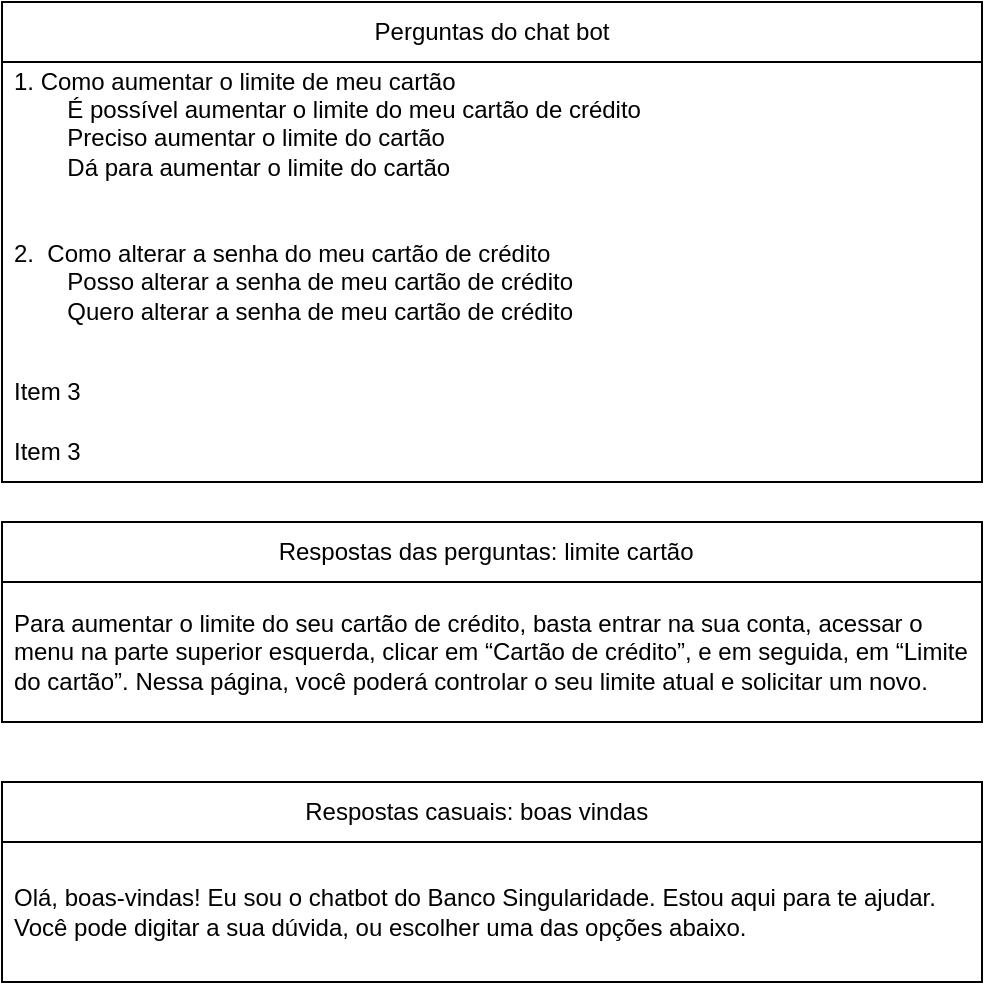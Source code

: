 <mxfile version="21.3.7" type="github" pages="2">
  <diagram id="GUX40heKUBaEWK7nCxiy" name="Perguntas e respostas">
    <mxGraphModel dx="608" dy="333" grid="1" gridSize="10" guides="1" tooltips="1" connect="1" arrows="1" fold="1" page="1" pageScale="1" pageWidth="827" pageHeight="1169" math="0" shadow="0">
      <root>
        <mxCell id="0" />
        <mxCell id="1" parent="0" />
        <mxCell id="i83-AQu1W_cGXnEDAhqG-2" value="Perguntas do chat bot" style="swimlane;fontStyle=0;childLayout=stackLayout;horizontal=1;startSize=30;horizontalStack=0;resizeParent=1;resizeParentMax=0;resizeLast=0;collapsible=1;marginBottom=0;whiteSpace=wrap;html=1;" vertex="1" parent="1">
          <mxGeometry x="60" y="30" width="490" height="240" as="geometry" />
        </mxCell>
        <mxCell id="i83-AQu1W_cGXnEDAhqG-3" value="1. Como aumentar o limite de meu cartão&lt;br&gt;&lt;span style=&quot;white-space: pre;&quot;&gt;&#x9;&lt;/span&gt;É possível aumentar o limite do meu cartão de crédito&lt;br&gt;&lt;span style=&quot;white-space: pre;&quot;&gt;&#x9;&lt;/span&gt;Preciso aumentar o limite do cartão&lt;br&gt;&lt;span style=&quot;white-space: pre;&quot;&gt;&#x9;&lt;/span&gt;Dá para aumentar o limite do cartão&lt;br&gt;&lt;br&gt;&lt;br&gt;" style="text;strokeColor=none;fillColor=none;align=left;verticalAlign=middle;spacingLeft=4;spacingRight=4;overflow=hidden;points=[[0,0.5],[1,0.5]];portConstraint=eastwest;rotatable=0;whiteSpace=wrap;html=1;" vertex="1" parent="i83-AQu1W_cGXnEDAhqG-2">
          <mxGeometry y="30" width="490" height="70" as="geometry" />
        </mxCell>
        <mxCell id="i83-AQu1W_cGXnEDAhqG-4" value="2.&amp;nbsp; Como alterar a senha do meu cartão de crédito&lt;br&gt;&lt;span style=&quot;white-space: pre;&quot;&gt;&#x9;&lt;/span&gt;Posso alterar a senha de meu cartão de crédito&lt;br&gt;&lt;span style=&quot;white-space: pre;&quot;&gt;&#x9;&lt;/span&gt;Quero alterar a senha de meu cartão de crédito" style="text;strokeColor=none;fillColor=none;align=left;verticalAlign=middle;spacingLeft=4;spacingRight=4;overflow=hidden;points=[[0,0.5],[1,0.5]];portConstraint=eastwest;rotatable=0;whiteSpace=wrap;html=1;" vertex="1" parent="i83-AQu1W_cGXnEDAhqG-2">
          <mxGeometry y="100" width="490" height="80" as="geometry" />
        </mxCell>
        <mxCell id="i83-AQu1W_cGXnEDAhqG-5" value="Item 3" style="text;strokeColor=none;fillColor=none;align=left;verticalAlign=middle;spacingLeft=4;spacingRight=4;overflow=hidden;points=[[0,0.5],[1,0.5]];portConstraint=eastwest;rotatable=0;whiteSpace=wrap;html=1;" vertex="1" parent="i83-AQu1W_cGXnEDAhqG-2">
          <mxGeometry y="180" width="490" height="30" as="geometry" />
        </mxCell>
        <mxCell id="i83-AQu1W_cGXnEDAhqG-6" value="Item 3" style="text;strokeColor=none;fillColor=none;align=left;verticalAlign=middle;spacingLeft=4;spacingRight=4;overflow=hidden;points=[[0,0.5],[1,0.5]];portConstraint=eastwest;rotatable=0;whiteSpace=wrap;html=1;" vertex="1" parent="i83-AQu1W_cGXnEDAhqG-2">
          <mxGeometry y="210" width="490" height="30" as="geometry" />
        </mxCell>
        <mxCell id="i83-AQu1W_cGXnEDAhqG-7" value="Respostas das perguntas: limite cartão&lt;span style=&quot;white-space: pre;&quot;&gt;&#x9;&lt;/span&gt;" style="swimlane;fontStyle=0;childLayout=stackLayout;horizontal=1;startSize=30;horizontalStack=0;resizeParent=1;resizeParentMax=0;resizeLast=0;collapsible=1;marginBottom=0;whiteSpace=wrap;html=1;" vertex="1" parent="1">
          <mxGeometry x="60" y="290" width="490" height="100" as="geometry" />
        </mxCell>
        <mxCell id="i83-AQu1W_cGXnEDAhqG-8" value="Para aumentar o limite do seu cartão de crédito, basta entrar na sua conta, acessar o menu na parte superior esquerda, clicar em “Cartão de crédito”, e em seguida, em “Limite do cartão”. Nessa página, você poderá controlar o seu limite atual e solicitar um novo." style="text;strokeColor=none;fillColor=none;align=left;verticalAlign=middle;spacingLeft=4;spacingRight=4;overflow=hidden;points=[[0,0.5],[1,0.5]];portConstraint=eastwest;rotatable=0;whiteSpace=wrap;html=1;" vertex="1" parent="i83-AQu1W_cGXnEDAhqG-7">
          <mxGeometry y="30" width="490" height="70" as="geometry" />
        </mxCell>
        <mxCell id="i83-AQu1W_cGXnEDAhqG-12" value="Respostas casuais: boas vindas&lt;span style=&quot;white-space: pre;&quot;&gt;&#x9;&lt;/span&gt;" style="swimlane;fontStyle=0;childLayout=stackLayout;horizontal=1;startSize=30;horizontalStack=0;resizeParent=1;resizeParentMax=0;resizeLast=0;collapsible=1;marginBottom=0;whiteSpace=wrap;html=1;" vertex="1" parent="1">
          <mxGeometry x="60" y="420" width="490" height="100" as="geometry" />
        </mxCell>
        <mxCell id="i83-AQu1W_cGXnEDAhqG-13" value="Olá, boas-vindas! Eu sou o chatbot do Banco Singularidade. Estou aqui para te ajudar. Você pode digitar a sua dúvida, ou escolher uma das opções abaixo." style="text;strokeColor=none;fillColor=none;align=left;verticalAlign=middle;spacingLeft=4;spacingRight=4;overflow=hidden;points=[[0,0.5],[1,0.5]];portConstraint=eastwest;rotatable=0;whiteSpace=wrap;html=1;" vertex="1" parent="i83-AQu1W_cGXnEDAhqG-12">
          <mxGeometry y="30" width="490" height="70" as="geometry" />
        </mxCell>
      </root>
    </mxGraphModel>
  </diagram>
  <diagram name="intenção e entidades" id="c7558073-3199-34d8-9f00-42111426c3f3">
    <mxGraphModel dx="1434" dy="333" grid="1" gridSize="10" guides="1" tooltips="1" connect="1" arrows="1" fold="1" page="1" pageScale="1" pageWidth="826" pageHeight="1169" background="none" math="0" shadow="0">
      <root>
        <mxCell id="0" />
        <mxCell id="1" parent="0" />
        <mxCell id="VL0ZfdFCA3tK70g8sOQA-100" value="PALAVRA CHAVE: CARTÃO DE CRÉDITO&lt;span style=&quot;white-space: pre;&quot;&gt;&#x9;&lt;/span&gt;" style="swimlane;whiteSpace=wrap;html=1;" parent="1" vertex="1">
          <mxGeometry x="-40" y="10" width="360" height="215" as="geometry" />
        </mxCell>
        <mxCell id="VL0ZfdFCA3tK70g8sOQA-104" value="&lt;div style=&quot;text-align: left;&quot;&gt;&lt;span style=&quot;background-color: initial;&quot;&gt;&lt;b&gt;aumentar &lt;/b&gt;limite cartão&lt;/span&gt;&lt;/div&gt;&lt;div style=&quot;text-align: left;&quot;&gt;&lt;span style=&quot;background-color: initial;&quot;&gt;aumentar limite do cartão&lt;/span&gt;&lt;/div&gt;&lt;div style=&quot;text-align: left;&quot;&gt;&lt;span style=&quot;background-color: initial;&quot;&gt;aumentar limite do cartão de crédito&lt;/span&gt;&lt;/div&gt;&lt;div style=&quot;text-align: left;&quot;&gt;&lt;span style=&quot;background-color: initial;&quot;&gt;aumentar o limite&lt;/span&gt;&lt;/div&gt;&lt;div style=&quot;&quot;&gt;&lt;div style=&quot;text-align: left;&quot;&gt;&lt;span style=&quot;background-color: initial; color: rgb(255, 255, 255); margin: 0px; padding: 0px; box-sizing: border-box;&quot;&gt;&lt;b&gt;Como&lt;/b&gt;&lt;/span&gt;&lt;span style=&quot;background-color: initial; color: rgb(255, 255, 255);&quot;&gt;&amp;nbsp;aumentar o limite do meu cartão de crédito&lt;/span&gt;&lt;/div&gt;&lt;span style=&quot;color: rgb(255, 255, 255); background-color: initial; margin: 0px; padding: 0px; box-sizing: border-box;&quot;&gt;&lt;div style=&quot;text-align: left;&quot;&gt;&lt;span style=&quot;background-color: initial; margin: 0px; padding: 0px; box-sizing: border-box;&quot;&gt;&lt;b&gt;É possível&lt;/b&gt;&lt;/span&gt;&lt;span style=&quot;background-color: initial;&quot;&gt;&amp;nbsp;aumentar o limite do meu cartão de crédito?&lt;/span&gt;&lt;/div&gt;&lt;/span&gt;&lt;span style=&quot;color: rgb(255, 255, 255); background-color: initial; margin: 0px; padding: 0px; box-sizing: border-box;&quot;&gt;&lt;div style=&quot;text-align: left;&quot;&gt;&lt;span style=&quot;background-color: initial; margin: 0px; padding: 0px; box-sizing: border-box;&quot;&gt;&lt;b&gt;Preciso&lt;/b&gt;&lt;/span&gt;&lt;span style=&quot;background-color: initial;&quot;&gt;&lt;b&gt;&amp;nbsp;&lt;/b&gt;aumentar o limite do meu cartão de crédito&lt;/span&gt;&lt;/div&gt;&lt;/span&gt;&lt;span style=&quot;color: rgb(255, 255, 255); background-color: initial; margin: 0px; padding: 0px; box-sizing: border-box;&quot;&gt;&lt;div style=&quot;text-align: left;&quot;&gt;&lt;span style=&quot;background-color: initial; margin: 0px; padding: 0px; box-sizing: border-box;&quot;&gt;&lt;b&gt;Da para&lt;/b&gt;&lt;/span&gt;&lt;span style=&quot;background-color: initial;&quot;&gt;&amp;nbsp;aumentar o limite do cartão de crédito?&lt;/span&gt;&lt;/div&gt;&lt;/span&gt;&lt;span style=&quot;color: rgb(255, 255, 255); background-color: initial; margin: 0px; padding: 0px; box-sizing: border-box;&quot;&gt;&lt;div style=&quot;text-align: left;&quot;&gt;&lt;span style=&quot;background-color: initial; margin: 0px; padding: 0px; box-sizing: border-box;&quot;&gt;&lt;b&gt;Quero&lt;/b&gt;&lt;/span&gt;&lt;span style=&quot;background-color: initial;&quot;&gt;&lt;b&gt;&amp;nbsp;&lt;/b&gt;alterar a senha do meu cartão de crédito&lt;/span&gt;&lt;/div&gt;&lt;div style=&quot;text-align: left;&quot;&gt;&lt;span style=&quot;background-color: initial;&quot;&gt;&lt;b&gt;solicitar &lt;/b&gt;aumento do limite&amp;nbsp;&lt;/span&gt;&lt;/div&gt;&lt;div style=&quot;text-align: left;&quot;&gt;&lt;span style=&quot;background-color: initial;&quot;&gt;&lt;br&gt;&lt;/span&gt;&lt;/div&gt;&lt;/span&gt;&lt;span style=&quot;background-color: initial;&quot;&gt;&lt;br&gt;&lt;/span&gt;&lt;/div&gt;" style="text;html=1;align=center;verticalAlign=middle;resizable=0;points=[];autosize=1;strokeColor=none;fillColor=none;" parent="VL0ZfdFCA3tK70g8sOQA-100" vertex="1">
          <mxGeometry x="20" y="25" width="320" height="190" as="geometry" />
        </mxCell>
        <mxCell id="VL0ZfdFCA3tK70g8sOQA-113" style="edgeStyle=orthogonalEdgeStyle;rounded=0;orthogonalLoop=1;jettySize=auto;html=1;exitX=0.5;exitY=0;exitDx=0;exitDy=0;entryX=0.234;entryY=1.006;entryDx=0;entryDy=0;entryPerimeter=0;" parent="1" source="VL0ZfdFCA3tK70g8sOQA-106" target="VL0ZfdFCA3tK70g8sOQA-104" edge="1">
          <mxGeometry relative="1" as="geometry" />
        </mxCell>
        <mxCell id="VL0ZfdFCA3tK70g8sOQA-106" value="intenção:&amp;nbsp;&quot;aumentar&quot;" style="swimlane;whiteSpace=wrap;html=1;startSize=40;" parent="1" vertex="1">
          <mxGeometry x="-40" y="290" width="190" height="190" as="geometry" />
        </mxCell>
        <mxCell id="VL0ZfdFCA3tK70g8sOQA-107" value="&lt;div style=&quot;text-align: left;&quot;&gt;&lt;br&gt;&lt;/div&gt;" style="text;html=1;align=center;verticalAlign=middle;resizable=0;points=[];autosize=1;strokeColor=none;fillColor=none;" parent="VL0ZfdFCA3tK70g8sOQA-106" vertex="1">
          <mxGeometry x="110" y="50" width="20" height="30" as="geometry" />
        </mxCell>
        <mxCell id="VL0ZfdFCA3tK70g8sOQA-114" style="edgeStyle=orthogonalEdgeStyle;rounded=0;orthogonalLoop=1;jettySize=auto;html=1;entryX=0.891;entryY=1.002;entryDx=0;entryDy=0;entryPerimeter=0;" parent="1" source="VL0ZfdFCA3tK70g8sOQA-110" target="VL0ZfdFCA3tK70g8sOQA-104" edge="1">
          <mxGeometry relative="1" as="geometry" />
        </mxCell>
        <mxCell id="VL0ZfdFCA3tK70g8sOQA-110" value="entidade:&amp;nbsp;&quot;aumentar o limite do meu cartão de crédito&quot;" style="swimlane;whiteSpace=wrap;html=1;startSize=40;" parent="1" vertex="1">
          <mxGeometry x="170" y="290" width="190" height="190" as="geometry" />
        </mxCell>
        <mxCell id="VL0ZfdFCA3tK70g8sOQA-111" value="&lt;div style=&quot;text-align: left;&quot;&gt;&lt;br&gt;&lt;/div&gt;" style="text;html=1;align=center;verticalAlign=middle;resizable=0;points=[];autosize=1;strokeColor=none;fillColor=none;" parent="VL0ZfdFCA3tK70g8sOQA-110" vertex="1">
          <mxGeometry x="110" y="50" width="20" height="30" as="geometry" />
        </mxCell>
        <mxCell id="VL0ZfdFCA3tK70g8sOQA-112" value="como&lt;br&gt;é possível&lt;br&gt;preciso&lt;br&gt;da para&lt;br&gt;quero&lt;br&gt;solicitar&lt;br&gt;" style="text;html=1;align=left;verticalAlign=middle;resizable=0;points=[];autosize=1;strokeColor=none;fillColor=none;" parent="VL0ZfdFCA3tK70g8sOQA-110" vertex="1">
          <mxGeometry x="40" y="50" width="80" height="100" as="geometry" />
        </mxCell>
        <mxCell id="VL0ZfdFCA3tK70g8sOQA-115" value="PALAVRA CHAVE: CONTA DO BANCO&lt;span style=&quot;white-space: pre;&quot;&gt;&#x9;&lt;/span&gt;" style="swimlane;whiteSpace=wrap;html=1;startSize=23;" parent="1" vertex="1">
          <mxGeometry x="-40" y="510" width="360" height="215" as="geometry" />
        </mxCell>
        <mxCell id="VL0ZfdFCA3tK70g8sOQA-116" value="&lt;div style=&quot;&quot;&gt;&lt;ul style=&quot;margin: 1.5em 0px 1.5em 2em; padding: 0px; box-sizing: border-box; list-style: none; color: rgb(255, 255, 255);&quot;&gt;&lt;li style=&quot;margin: 0.25em 0px; padding: 0px; box-sizing: border-box; list-style-type: disc;&quot;&gt;Trocar a senha&lt;/li&gt;&lt;li style=&quot;margin: 0.25em 0px; padding: 0px; box-sizing: border-box; list-style-type: disc;&quot;&gt;Trocar a senha da conta&lt;/li&gt;&lt;li style=&quot;margin: 0.25em 0px; padding: 0px; box-sizing: border-box; list-style-type: disc;&quot;&gt;Trocar a senha do aplicativo&lt;/li&gt;&lt;li style=&quot;margin: 0.25em 0px; padding: 0px; box-sizing: border-box; list-style-type: disc;&quot;&gt;quero trocar a senha&amp;nbsp;&lt;/li&gt;&lt;li style=&quot;margin: 0.25em 0px; padding: 0px; box-sizing: border-box; list-style-type: disc;&quot;&gt;alterar a senha&lt;/li&gt;&lt;li style=&quot;margin: 0.25em 0px; padding: 0px; box-sizing: border-box; list-style-type: disc;&quot;&gt;&lt;br&gt;&lt;/li&gt;&lt;/ul&gt;&lt;/div&gt;" style="text;html=1;align=left;verticalAlign=middle;resizable=0;points=[];autosize=1;strokeColor=none;fillColor=none;" parent="VL0ZfdFCA3tK70g8sOQA-115" vertex="1">
          <mxGeometry x="20" y="10" width="200" height="150" as="geometry" />
        </mxCell>
        <mxCell id="VL0ZfdFCA3tK70g8sOQA-118" value="intenção:&amp;nbsp;&quot;aumentar&quot;" style="swimlane;whiteSpace=wrap;html=1;startSize=40;" parent="1" vertex="1">
          <mxGeometry x="-40" y="780" width="190" height="190" as="geometry" />
        </mxCell>
        <mxCell id="VL0ZfdFCA3tK70g8sOQA-119" value="&lt;div style=&quot;text-align: left;&quot;&gt;&lt;br&gt;&lt;/div&gt;" style="text;html=1;align=center;verticalAlign=middle;resizable=0;points=[];autosize=1;strokeColor=none;fillColor=none;" parent="VL0ZfdFCA3tK70g8sOQA-118" vertex="1">
          <mxGeometry x="110" y="50" width="20" height="30" as="geometry" />
        </mxCell>
        <mxCell id="VL0ZfdFCA3tK70g8sOQA-121" value="entidade:&amp;nbsp;&quot;aumentar o limite do meu cartão de crédito&quot;" style="swimlane;whiteSpace=wrap;html=1;startSize=40;" parent="1" vertex="1">
          <mxGeometry x="170" y="780" width="190" height="190" as="geometry" />
        </mxCell>
        <mxCell id="VL0ZfdFCA3tK70g8sOQA-122" value="&lt;div style=&quot;text-align: left;&quot;&gt;&lt;br&gt;&lt;/div&gt;" style="text;html=1;align=center;verticalAlign=middle;resizable=0;points=[];autosize=1;strokeColor=none;fillColor=none;" parent="VL0ZfdFCA3tK70g8sOQA-121" vertex="1">
          <mxGeometry x="110" y="50" width="20" height="30" as="geometry" />
        </mxCell>
        <mxCell id="VL0ZfdFCA3tK70g8sOQA-123" value="como&lt;br&gt;é possível&lt;br&gt;preciso&lt;br&gt;da para&lt;br&gt;quero&lt;br&gt;solicitar&lt;br&gt;" style="text;html=1;align=left;verticalAlign=middle;resizable=0;points=[];autosize=1;strokeColor=none;fillColor=none;" parent="VL0ZfdFCA3tK70g8sOQA-121" vertex="1">
          <mxGeometry x="40" y="50" width="80" height="100" as="geometry" />
        </mxCell>
      </root>
    </mxGraphModel>
  </diagram>
</mxfile>
